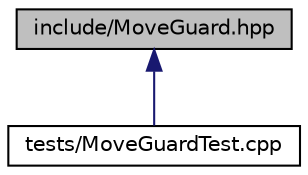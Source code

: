digraph "include/MoveGuard.hpp"
{
  edge [fontname="Helvetica",fontsize="10",labelfontname="Helvetica",labelfontsize="10"];
  node [fontname="Helvetica",fontsize="10",shape=record];
  Node2 [label="include/MoveGuard.hpp",height=0.2,width=0.4,color="black", fillcolor="grey75", style="filled", fontcolor="black"];
  Node2 -> Node3 [dir="back",color="midnightblue",fontsize="10",style="solid",fontname="Helvetica"];
  Node3 [label="tests/MoveGuardTest.cpp",height=0.2,width=0.4,color="black", fillcolor="white", style="filled",URL="$_move_guard_test_8cpp.html",tooltip="Tests for MoveGuard RAII. "];
}
